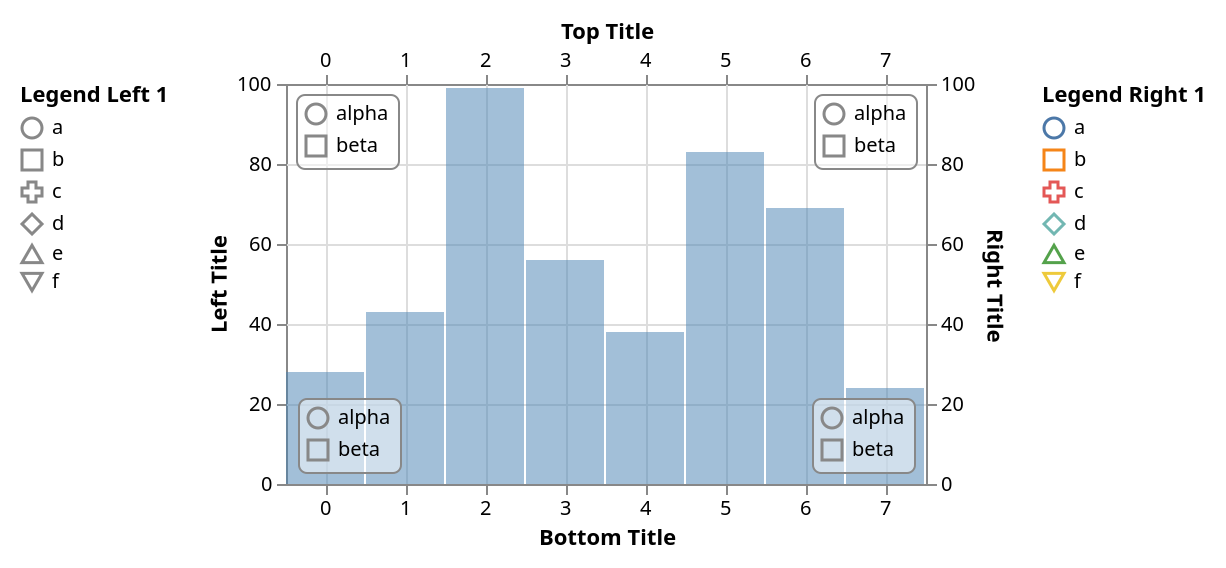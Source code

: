 {
  "$schema": "https://vega.github.io/schema/vega/v3.0.json",
  "height": 200,
  "padding": 10,

  "signals": [
    {
      "name": "width",
      "update": "span(range('xscale'))"
    },
    {
      "name": "cursor",
      "value": "default",
      "on": [
        {
          "events": {"marktype": "rect", "type": "mousedown"},
          "update": {"value": "default"}
        },
        {
          "events": {"marktype": "rect", "type": "mouseover"},
          "update": {"value": "ew-resize"}
        },
        {
          "events": {"marktype": "rect", "type": "mouseout"},
          "update": {"value": "default"}
        }
      ]
    }
  ],

  "data": [
    {
      "name": "values",
      "values": [
        {"x": 0,  "y": 28},
        {"x": 1,  "y": 43},
        {"x": 2,  "y": 99},
        {"x": 3,  "y": 56},
        {"x": 4,  "y": 38},
        {"x": 5,  "y": 83},
        {"x": 6,  "y": 69},
        {"x": 7,  "y": 24}
      ]
    }
  ],

  "scales": [
    {
      "name": "xscale",
      "type": "band",
      "rangeStep": 40,
      "domain": {"data": "values", "field": "x"}
    },
    {
      "name": "yscale",
      "type": "linear",
      "range": [{"signal": "height"}, 0],
      "domain": {"data": "values", "field": "y"},
      "zero": true,
      "nice": true
    },
    {
      "name": "shapeScale",
      "type": "ordinal",
      "domain": ["a", "b", "c", "d", "e", "f"],
      "range": ["circle", "square", "cross", "diamond", "triangle-up", "triangle-down"]
    },
    {
      "name": "colorScale",
      "type": "ordinal",
      "domain": ["a", "b", "c", "d", "e", "f"],
      "range": "category"
    },
    {
      "name": "innerScale",
      "type": "ordinal",
      "domain": ["alpha", "beta"],
      "range": ["circle", "square"]
    }
  ],

  "axes": [
    {
      "scale": "yscale",
      "orient": "left",
      "tickCount": 5,
      "grid": false,
      "domain": true,
      "title": "Left Title"
    },
    {
      "scale": "yscale",
      "orient": "right",
      "tickCount": 5,
      "grid": true,
      "domain": true,
      "title": "Right Title"
    },
    {
      "scale": "xscale",
      "orient": "top",
      "grid": false,
      "domain": true,
      "title": "Top Title"
    },
    {
      "scale": "xscale",
      "orient": "bottom",
      "grid": true,
      "domain": true,
      "title": "Bottom Title"
    }
  ],

  "legends": [
    {
      "shape": "shapeScale",
      "stroke": "colorScale",
      "title": "Legend Right 1"
    },
    {
      "shape": "shapeScale",
      "orient": "left",
      "title": "Legend Left 1"
    },
    {
      "shape": "innerScale",
      "orient": "top-left",
      "offset": 5,
      "padding": 4,
      "encode": {
        "legend": {
          "enter": {
            "fill": {"value": "#fff"},
            "fillOpacity": {"value": 0.5},
            "stroke": {"value": "#888"},
            "cornerRadius": {"value": 4}
          }
        }
      }
    },
    {
      "shape": "innerScale",
      "orient": "top-right",
      "offset": 5,
      "padding": 4,
      "encode": {
        "legend": {
          "enter": {
            "fill": {"value": "#fff"},
            "fillOpacity": {"value": 0.5},
            "stroke": {"value": "#888"},
            "cornerRadius": {"value": 4}
          }
        }
      }
    },
    {
      "shape": "innerScale",
      "orient": "bottom-left",
      "offset": 6,
      "padding": 4,
      "encode": {
        "legend": {
          "enter": {
            "fill": {"value": "#fff"},
            "fillOpacity": {"value": 0.5},
            "stroke": {"value": "#888"},
            "cornerRadius": {"value": 4}
          }
        }
      }
    },
    {
      "shape": "innerScale",
      "orient": "bottom-right",
      "interactive": true,
      "offset": 6,
      "padding": 4,
      "encode": {
        "legend": {
          "enter": {
            "cursor": {"value": "crosshair"},
            "fill": {"value": "#fff"},
            "fillOpacity": {"value": 0.5},
            "stroke": {"value": "#888"},
            "cornerRadius": {"value": 4}
          },
          "update": {
            "stroke": {"value": "#888"}
          },
          "hover": {
            "stroke": {"value": "#f8f"}
          }
        }
      }
    }
  ],

  "marks": [
    {
      "type": "rect",
      "from": {"data": "values"},
      "encode": {
        "enter": {
          "x": {"scale": "xscale", "field": "x"},
          "width": {"scale": "xscale", "band": 1, "offset": -1},
          "y": {"scale": "yscale", "field": "y"},
          "y2": {"scale": "yscale", "value": 0},
          "fill": {"value": "steelblue"},
          "fillOpacity": {"value": 0.5},
          "stroke": {"color": {
            "l": {"value": 50},
            "a": {"value": 100},
            "b": {"value": -20}
          }},
          "cursor": {"value": "pointer"}
        },
        "update": {
          "strokeWidth": {"value": 0},
          "zindex": {"value": 0}
        },
        "hover": {
          "strokeWidth": {"value": 5},
          "zindex": {"value": 1}
        }
      }
    }
  ]
}